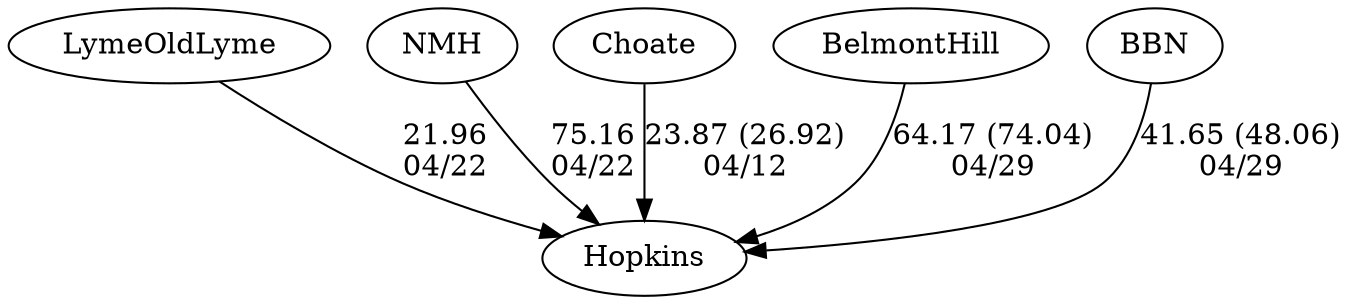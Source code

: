 digraph boys3foursHopkins {LymeOldLyme [URL="boys3foursHopkinsLymeOldLyme.html"];NMH [URL="boys3foursHopkinsNMH.html"];Choate [URL="boys3foursHopkinsChoate.html"];BelmontHill [URL="boys3foursHopkinsBelmontHill.html"];Hopkins [URL="boys3foursHopkinsHopkins.html"];BBN [URL="boys3foursHopkinsBBN.html"];Choate -> Hopkins[label="23.87 (26.92)
04/12", weight="77", tooltip="NEIRA Boys & Girls Fours,Choate vs. Hopkins			
Distance: 1330m Conditions: Gusty headwind. Water remained relatively calm, but strong bursts of wind caused boats to struggle with blade control at times leading to several crabs across most races. Comments: B1 race resulted in a dead tie. We could not resolve the result even with video. Again, most races affected by strong gusts of wind.
None", URL="http://www.row2k.com/results/resultspage.cfm?UID=97CDDFE6B0BF0E6715FCA59070425D31&cat=5", random="random"]; 
NMH -> Hopkins[label="75.16
04/22", weight="25", tooltip="NEIRA Boys & Girls Fours,Hopkins vs. Lyme/OldLyme, Northfield Mount Hermon			
Distance: 1500 Conditions: Floating start made the overall distance vary slightly. Overcast, with strong gusty cross headwind worsening from 9 to 14 mph in the later races, significant chop in the first third of the course. Comments: Top boats raced first followed by lower boats. Lyme/Old Lyme B3 and G4, Hopkins G3 and G4 boats were novices. Wet launch at 56F water stirred excitement! Challenging conditions caused Hopkins B3 and G3 boats, LOL G2, G3, and G4 to miss the turn buoys and row a shorter course. Thank you, LOL and NMH for coming to our home river. We look forward to hosting you again next year!
None", URL="http://www.row2k.com/results/resultspage.cfm?UID=7DACB26F9E928DE698D64A71662AA737&cat=5", random="random"]; 
LymeOldLyme -> Hopkins[label="21.96
04/22", weight="79", tooltip="NEIRA Boys & Girls Fours,Hopkins vs. Lyme/OldLyme, Northfield Mount Hermon			
Distance: 1500 Conditions: Floating start made the overall distance vary slightly. Overcast, with strong gusty cross headwind worsening from 9 to 14 mph in the later races, significant chop in the first third of the course. Comments: Top boats raced first followed by lower boats. Lyme/Old Lyme B3 and G4, Hopkins G3 and G4 boats were novices. Wet launch at 56F water stirred excitement! Challenging conditions caused Hopkins B3 and G3 boats, LOL G2, G3, and G4 to miss the turn buoys and row a shorter course. Thank you, LOL and NMH for coming to our home river. We look forward to hosting you again next year!
None", URL="http://www.row2k.com/results/resultspage.cfm?UID=7DACB26F9E928DE698D64A71662AA737&cat=5", random="random"]; 
BelmontHill -> Hopkins[label="64.17 (74.04)
04/29", weight="36", tooltip="NEIRA Boys Fours,BB&N vs. Belmont Hill (Ducey Cup) and Hopkins School			
Distance: 1300 Conditions: Light crossing head wind at the start, stayed consistent for all races. Comments: A good day of racing by all teams. Belmont Hill retained the Ducey Cup vs. BB&N. Thanks to Hopkins for making the trip up to race.
None", URL="http://www.row2k.com/results/resultspage.cfm?UID=098FB6A7F940591856B933CC2DE13937&cat=1", random="random"]; 
BBN -> Hopkins[label="41.65 (48.06)
04/29", weight="59", tooltip="NEIRA Boys Fours,BB&N vs. Belmont Hill (Ducey Cup) and Hopkins School			
Distance: 1300 Conditions: Light crossing head wind at the start, stayed consistent for all races. Comments: A good day of racing by all teams. Belmont Hill retained the Ducey Cup vs. BB&N. Thanks to Hopkins for making the trip up to race.
None", URL="http://www.row2k.com/results/resultspage.cfm?UID=098FB6A7F940591856B933CC2DE13937&cat=1", random="random"]}